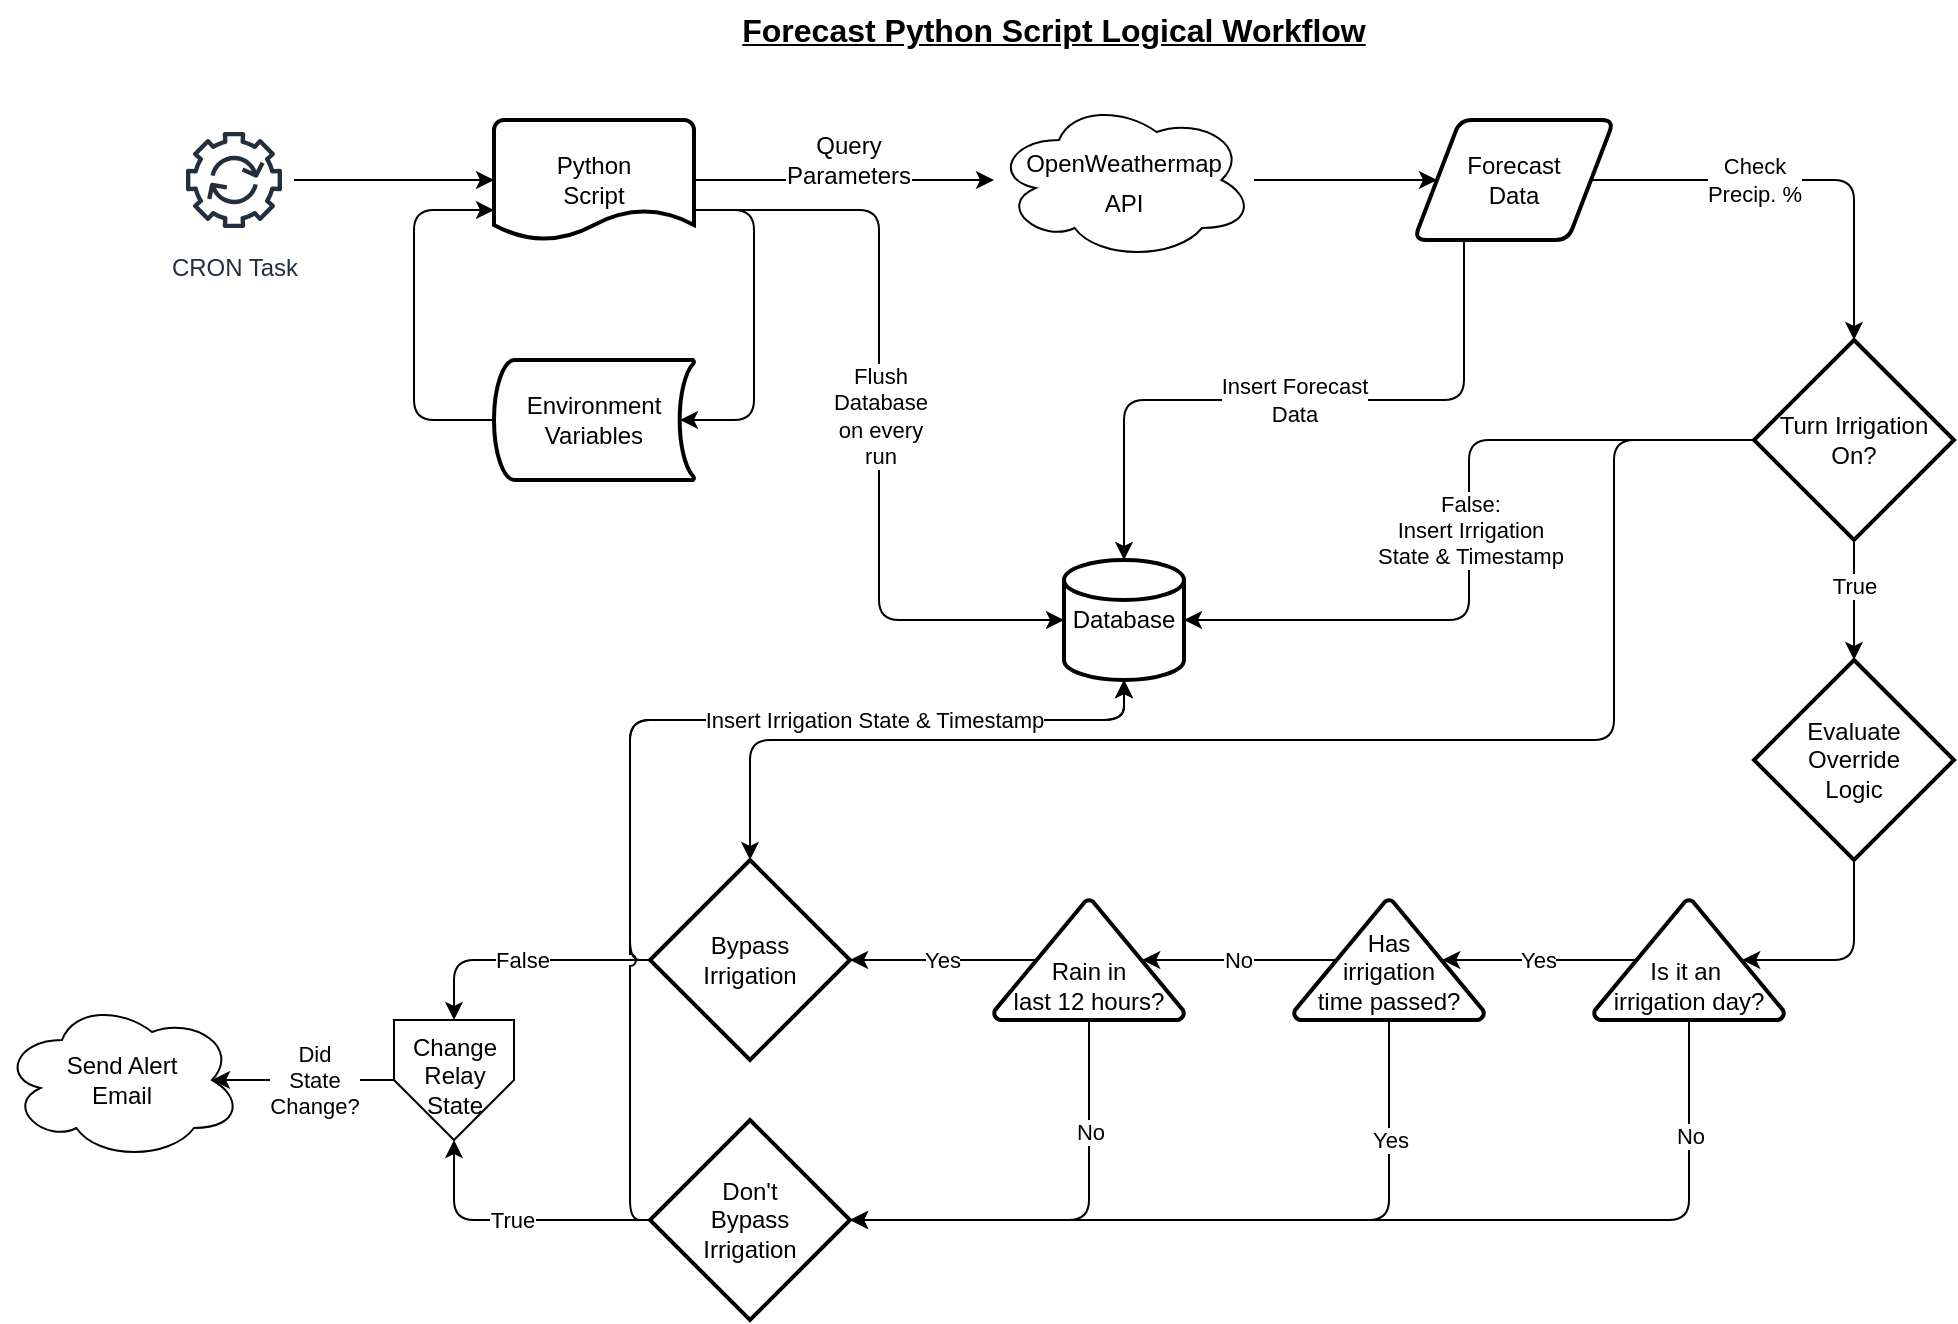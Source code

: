 <mxfile>
    <diagram id="4EzK255T4Ljke40xVwh6" name="Page-1">
        <mxGraphModel dx="1431" dy="914" grid="1" gridSize="10" guides="1" tooltips="1" connect="1" arrows="1" fold="1" page="1" pageScale="1" pageWidth="1100" pageHeight="850" math="0" shadow="0">
            <root>
                <mxCell id="0"/>
                <mxCell id="1" parent="0"/>
                <mxCell id="5" value="" style="edgeStyle=none;html=1;fontSize=16;" parent="1" source="2" edge="1">
                    <mxGeometry relative="1" as="geometry">
                        <mxPoint x="270" y="110" as="targetPoint"/>
                    </mxGeometry>
                </mxCell>
                <mxCell id="2" value="CRON Task" style="sketch=0;outlineConnect=0;fontColor=#232F3E;gradientColor=none;strokeColor=#232F3E;fillColor=#ffffff;dashed=0;verticalLabelPosition=bottom;verticalAlign=top;align=center;html=1;fontSize=12;fontStyle=0;aspect=fixed;shape=mxgraph.aws4.resourceIcon;resIcon=mxgraph.aws4.automation;" parent="1" vertex="1">
                    <mxGeometry x="110" y="80" width="60" height="60" as="geometry"/>
                </mxCell>
                <mxCell id="3" value="&lt;font style=&quot;font-size: 16px&quot;&gt;&lt;b&gt;&lt;u&gt;Forecast Python Script Logical Workflow&lt;/u&gt;&lt;/b&gt;&lt;/font&gt;" style="text;html=1;strokeColor=none;fillColor=none;align=center;verticalAlign=middle;whiteSpace=wrap;rounded=0;" parent="1" vertex="1">
                    <mxGeometry x="365" y="20" width="370" height="30" as="geometry"/>
                </mxCell>
                <mxCell id="14" value="" style="edgeStyle=orthogonalEdgeStyle;html=1;fontSize=12;" parent="1" source="6" target="13" edge="1">
                    <mxGeometry relative="1" as="geometry"/>
                </mxCell>
                <mxCell id="6" value="&lt;font style=&quot;font-size: 12px&quot;&gt;OpenWeathermap&lt;br&gt;API&lt;/font&gt;" style="ellipse;shape=cloud;whiteSpace=wrap;html=1;fontSize=16;" parent="1" vertex="1">
                    <mxGeometry x="520" y="70" width="130" height="80" as="geometry"/>
                </mxCell>
                <mxCell id="9" style="edgeStyle=orthogonalEdgeStyle;html=1;exitX=1;exitY=0.75;exitDx=0;exitDy=0;exitPerimeter=0;entryX=0.93;entryY=0.5;entryDx=0;entryDy=0;entryPerimeter=0;fontSize=12;" parent="1" source="7" target="8" edge="1">
                    <mxGeometry relative="1" as="geometry">
                        <Array as="points">
                            <mxPoint x="400" y="125"/>
                            <mxPoint x="400" y="230"/>
                        </Array>
                    </mxGeometry>
                </mxCell>
                <mxCell id="11" value="" style="edgeStyle=orthogonalEdgeStyle;html=1;fontSize=12;" parent="1" source="7" target="6" edge="1">
                    <mxGeometry relative="1" as="geometry"/>
                </mxCell>
                <mxCell id="12" value="Query&lt;br&gt;Parameters" style="edgeLabel;html=1;align=center;verticalAlign=middle;resizable=0;points=[];fontSize=12;" parent="11" vertex="1" connectable="0">
                    <mxGeometry x="0.018" y="-2" relative="1" as="geometry">
                        <mxPoint y="-12" as="offset"/>
                    </mxGeometry>
                </mxCell>
                <mxCell id="30" value="Flush&lt;br&gt;Database&lt;br&gt;on every&lt;br&gt;run" style="edgeStyle=orthogonalEdgeStyle;html=1;exitX=1;exitY=0.75;exitDx=0;exitDy=0;exitPerimeter=0;entryX=0;entryY=0.5;entryDx=0;entryDy=0;entryPerimeter=0;" edge="1" parent="1" source="7" target="27">
                    <mxGeometry relative="1" as="geometry"/>
                </mxCell>
                <mxCell id="7" value="Python&lt;br&gt;Script" style="strokeWidth=2;html=1;shape=mxgraph.flowchart.document2;whiteSpace=wrap;size=0.25;fontSize=12;" parent="1" vertex="1">
                    <mxGeometry x="270" y="80" width="100" height="60" as="geometry"/>
                </mxCell>
                <mxCell id="10" style="edgeStyle=orthogonalEdgeStyle;html=1;exitX=0;exitY=0.5;exitDx=0;exitDy=0;exitPerimeter=0;entryX=0;entryY=0.75;entryDx=0;entryDy=0;entryPerimeter=0;fontSize=12;" parent="1" source="8" target="7" edge="1">
                    <mxGeometry relative="1" as="geometry">
                        <Array as="points">
                            <mxPoint x="230" y="230"/>
                            <mxPoint x="230" y="125"/>
                        </Array>
                    </mxGeometry>
                </mxCell>
                <mxCell id="8" value="Environment&lt;br&gt;Variables" style="strokeWidth=2;html=1;shape=mxgraph.flowchart.stored_data;whiteSpace=wrap;fontSize=12;" parent="1" vertex="1">
                    <mxGeometry x="270" y="200" width="100" height="60" as="geometry"/>
                </mxCell>
                <mxCell id="22" value="Check&lt;br&gt;Precip. %" style="edgeStyle=orthogonalEdgeStyle;html=1;exitX=1;exitY=0.5;exitDx=0;exitDy=0;entryX=0.5;entryY=0;entryDx=0;entryDy=0;entryPerimeter=0;" edge="1" parent="1" source="13" target="21">
                    <mxGeometry x="-0.229" relative="1" as="geometry">
                        <mxPoint as="offset"/>
                    </mxGeometry>
                </mxCell>
                <mxCell id="29" value="Insert Forecast&lt;br&gt;Data" style="edgeStyle=orthogonalEdgeStyle;html=1;exitX=0.25;exitY=1;exitDx=0;exitDy=0;entryX=0.5;entryY=0;entryDx=0;entryDy=0;entryPerimeter=0;" edge="1" parent="1" source="13" target="27">
                    <mxGeometry relative="1" as="geometry"/>
                </mxCell>
                <mxCell id="13" value="Forecast&lt;br&gt;Data" style="shape=parallelogram;html=1;strokeWidth=2;perimeter=parallelogramPerimeter;whiteSpace=wrap;rounded=1;arcSize=12;size=0.23;fontSize=12;" parent="1" vertex="1">
                    <mxGeometry x="730" y="80" width="100" height="60" as="geometry"/>
                </mxCell>
                <mxCell id="25" value="True" style="edgeStyle=orthogonalEdgeStyle;html=1;exitX=0.5;exitY=1;exitDx=0;exitDy=0;exitPerimeter=0;entryX=0.5;entryY=0;entryDx=0;entryDy=0;entryPerimeter=0;" edge="1" parent="1" source="21" target="26">
                    <mxGeometry x="-0.25" relative="1" as="geometry">
                        <mxPoint x="880" y="360" as="targetPoint"/>
                        <mxPoint as="offset"/>
                    </mxGeometry>
                </mxCell>
                <mxCell id="28" value="False:&lt;br&gt;Insert Irrigation&lt;br&gt;State &amp;amp; Timestamp" style="edgeStyle=orthogonalEdgeStyle;html=1;exitX=0;exitY=0.5;exitDx=0;exitDy=0;exitPerimeter=0;entryX=1;entryY=0.5;entryDx=0;entryDy=0;entryPerimeter=0;" edge="1" parent="1" source="21" target="27">
                    <mxGeometry relative="1" as="geometry"/>
                </mxCell>
                <mxCell id="39" style="edgeStyle=orthogonalEdgeStyle;html=1;exitX=0;exitY=0.5;exitDx=0;exitDy=0;exitPerimeter=0;entryX=0.5;entryY=0;entryDx=0;entryDy=0;entryPerimeter=0;" edge="1" parent="1" source="21" target="37">
                    <mxGeometry relative="1" as="geometry">
                        <Array as="points">
                            <mxPoint x="830" y="240"/>
                            <mxPoint x="830" y="390"/>
                            <mxPoint x="398" y="390"/>
                        </Array>
                    </mxGeometry>
                </mxCell>
                <mxCell id="21" value="Turn Irrigation&lt;br&gt;On?" style="strokeWidth=2;html=1;shape=mxgraph.flowchart.decision;whiteSpace=wrap;" vertex="1" parent="1">
                    <mxGeometry x="900" y="190" width="100" height="100" as="geometry"/>
                </mxCell>
                <mxCell id="33" style="edgeStyle=orthogonalEdgeStyle;html=1;exitX=0.5;exitY=1;exitDx=0;exitDy=0;exitPerimeter=0;entryX=0.78;entryY=0.5;entryDx=0;entryDy=0;entryPerimeter=0;" edge="1" parent="1" source="26" target="32">
                    <mxGeometry relative="1" as="geometry">
                        <Array as="points">
                            <mxPoint x="950" y="500"/>
                        </Array>
                    </mxGeometry>
                </mxCell>
                <mxCell id="26" value="Evaluate&lt;br&gt;Override&lt;br&gt;Logic" style="strokeWidth=2;html=1;shape=mxgraph.flowchart.decision;whiteSpace=wrap;" vertex="1" parent="1">
                    <mxGeometry x="900" y="350" width="100" height="100" as="geometry"/>
                </mxCell>
                <mxCell id="27" value="Database" style="strokeWidth=2;html=1;shape=mxgraph.flowchart.database;whiteSpace=wrap;" vertex="1" parent="1">
                    <mxGeometry x="555" y="300" width="60" height="60" as="geometry"/>
                </mxCell>
                <mxCell id="38" value="Yes" style="edgeStyle=orthogonalEdgeStyle;html=1;exitX=0.22;exitY=0.5;exitDx=0;exitDy=0;exitPerimeter=0;entryX=1;entryY=0.5;entryDx=0;entryDy=0;entryPerimeter=0;" edge="1" parent="1" source="31" target="37">
                    <mxGeometry relative="1" as="geometry"/>
                </mxCell>
                <mxCell id="41" value="No" style="edgeStyle=orthogonalEdgeStyle;html=1;exitX=0.5;exitY=1;exitDx=0;exitDy=0;exitPerimeter=0;entryX=1;entryY=0.5;entryDx=0;entryDy=0;entryPerimeter=0;" edge="1" parent="1" source="31" target="40">
                    <mxGeometry x="-0.495" relative="1" as="geometry">
                        <mxPoint as="offset"/>
                    </mxGeometry>
                </mxCell>
                <mxCell id="31" value="Rain in&lt;br&gt;last 12 hours?" style="strokeWidth=2;html=1;shape=mxgraph.flowchart.extract_or_measurement;whiteSpace=wrap;verticalAlign=bottom;" vertex="1" parent="1">
                    <mxGeometry x="520" y="470" width="95" height="60" as="geometry"/>
                </mxCell>
                <mxCell id="35" value="Yes" style="edgeStyle=orthogonalEdgeStyle;html=1;exitX=0.22;exitY=0.5;exitDx=0;exitDy=0;exitPerimeter=0;entryX=0.78;entryY=0.5;entryDx=0;entryDy=0;entryPerimeter=0;" edge="1" parent="1" source="32" target="34">
                    <mxGeometry relative="1" as="geometry"/>
                </mxCell>
                <mxCell id="43" value="No" style="edgeStyle=orthogonalEdgeStyle;html=1;exitX=0.5;exitY=1;exitDx=0;exitDy=0;exitPerimeter=0;entryX=1;entryY=0.5;entryDx=0;entryDy=0;entryPerimeter=0;" edge="1" parent="1" source="32" target="40">
                    <mxGeometry x="-0.777" relative="1" as="geometry">
                        <mxPoint as="offset"/>
                    </mxGeometry>
                </mxCell>
                <mxCell id="32" value="Is it an&amp;nbsp;&lt;br&gt;irrigation day?" style="strokeWidth=2;html=1;shape=mxgraph.flowchart.extract_or_measurement;whiteSpace=wrap;verticalAlign=bottom;" vertex="1" parent="1">
                    <mxGeometry x="820" y="470" width="95" height="60" as="geometry"/>
                </mxCell>
                <mxCell id="36" value="No" style="edgeStyle=orthogonalEdgeStyle;html=1;exitX=0.22;exitY=0.5;exitDx=0;exitDy=0;exitPerimeter=0;entryX=0.78;entryY=0.5;entryDx=0;entryDy=0;entryPerimeter=0;" edge="1" parent="1" source="34" target="31">
                    <mxGeometry relative="1" as="geometry">
                        <mxPoint x="620" y="490" as="targetPoint"/>
                    </mxGeometry>
                </mxCell>
                <mxCell id="42" value="Yes" style="edgeStyle=orthogonalEdgeStyle;html=1;exitX=0.5;exitY=1;exitDx=0;exitDy=0;exitPerimeter=0;" edge="1" parent="1" source="34">
                    <mxGeometry x="-0.69" relative="1" as="geometry">
                        <mxPoint x="430" y="630" as="targetPoint"/>
                        <Array as="points">
                            <mxPoint x="718" y="630"/>
                        </Array>
                        <mxPoint as="offset"/>
                    </mxGeometry>
                </mxCell>
                <mxCell id="34" value="Has&lt;br&gt;irrigation&lt;br&gt;time passed?" style="strokeWidth=2;html=1;shape=mxgraph.flowchart.extract_or_measurement;whiteSpace=wrap;verticalAlign=bottom;" vertex="1" parent="1">
                    <mxGeometry x="670" y="470" width="95" height="60" as="geometry"/>
                </mxCell>
                <mxCell id="46" value="False" style="edgeStyle=orthogonalEdgeStyle;html=1;exitX=0;exitY=0.5;exitDx=0;exitDy=0;exitPerimeter=0;entryX=0.5;entryY=0;entryDx=0;entryDy=0;" edge="1" parent="1" source="37" target="45">
                    <mxGeometry relative="1" as="geometry"/>
                </mxCell>
                <mxCell id="48" style="edgeStyle=orthogonalEdgeStyle;html=1;exitX=0;exitY=0.5;exitDx=0;exitDy=0;exitPerimeter=0;entryX=0.5;entryY=1;entryDx=0;entryDy=0;entryPerimeter=0;" edge="1" parent="1" source="37" target="27">
                    <mxGeometry relative="1" as="geometry">
                        <Array as="points">
                            <mxPoint x="338" y="500"/>
                            <mxPoint x="338" y="380"/>
                            <mxPoint x="585" y="380"/>
                        </Array>
                    </mxGeometry>
                </mxCell>
                <mxCell id="37" value="Bypass&lt;br&gt;Irrigation" style="strokeWidth=2;html=1;shape=mxgraph.flowchart.decision;whiteSpace=wrap;" vertex="1" parent="1">
                    <mxGeometry x="348" y="450" width="100" height="100" as="geometry"/>
                </mxCell>
                <mxCell id="47" value="True" style="edgeStyle=orthogonalEdgeStyle;html=1;exitX=0;exitY=0.5;exitDx=0;exitDy=0;exitPerimeter=0;entryX=0.5;entryY=1;entryDx=0;entryDy=0;" edge="1" parent="1" source="40" target="45">
                    <mxGeometry relative="1" as="geometry"/>
                </mxCell>
                <mxCell id="49" value="Insert Irrigation State &amp;amp; Timestamp" style="edgeStyle=orthogonalEdgeStyle;html=1;exitX=0;exitY=0.5;exitDx=0;exitDy=0;exitPerimeter=0;entryX=0.5;entryY=1;entryDx=0;entryDy=0;entryPerimeter=0;jumpStyle=arc;" edge="1" parent="1" source="40" target="27">
                    <mxGeometry x="0.45" relative="1" as="geometry">
                        <Array as="points">
                            <mxPoint x="338" y="630"/>
                            <mxPoint x="338" y="380"/>
                            <mxPoint x="585" y="380"/>
                        </Array>
                        <mxPoint as="offset"/>
                    </mxGeometry>
                </mxCell>
                <mxCell id="40" value="Don't&lt;br&gt;Bypass&lt;br&gt;Irrigation" style="strokeWidth=2;html=1;shape=mxgraph.flowchart.decision;whiteSpace=wrap;" vertex="1" parent="1">
                    <mxGeometry x="348" y="580" width="100" height="100" as="geometry"/>
                </mxCell>
                <mxCell id="51" value="Did&lt;br&gt;State&lt;br&gt;Change?" style="edgeStyle=orthogonalEdgeStyle;jumpStyle=arc;html=1;exitX=0;exitY=0.5;exitDx=0;exitDy=0;entryX=0.875;entryY=0.5;entryDx=0;entryDy=0;entryPerimeter=0;" edge="1" parent="1" source="45" target="50">
                    <mxGeometry x="-0.121" relative="1" as="geometry">
                        <mxPoint as="offset"/>
                    </mxGeometry>
                </mxCell>
                <mxCell id="45" value="Change&lt;br&gt;Relay&lt;br&gt;State" style="verticalLabelPosition=middle;verticalAlign=top;html=1;shape=offPageConnector;rounded=0;size=0.5;labelPosition=center;align=center;" vertex="1" parent="1">
                    <mxGeometry x="220" y="530" width="60" height="60" as="geometry"/>
                </mxCell>
                <mxCell id="50" value="Send Alert&lt;br&gt;Email" style="ellipse;shape=cloud;whiteSpace=wrap;html=1;" vertex="1" parent="1">
                    <mxGeometry x="24" y="520" width="120" height="80" as="geometry"/>
                </mxCell>
            </root>
        </mxGraphModel>
    </diagram>
</mxfile>